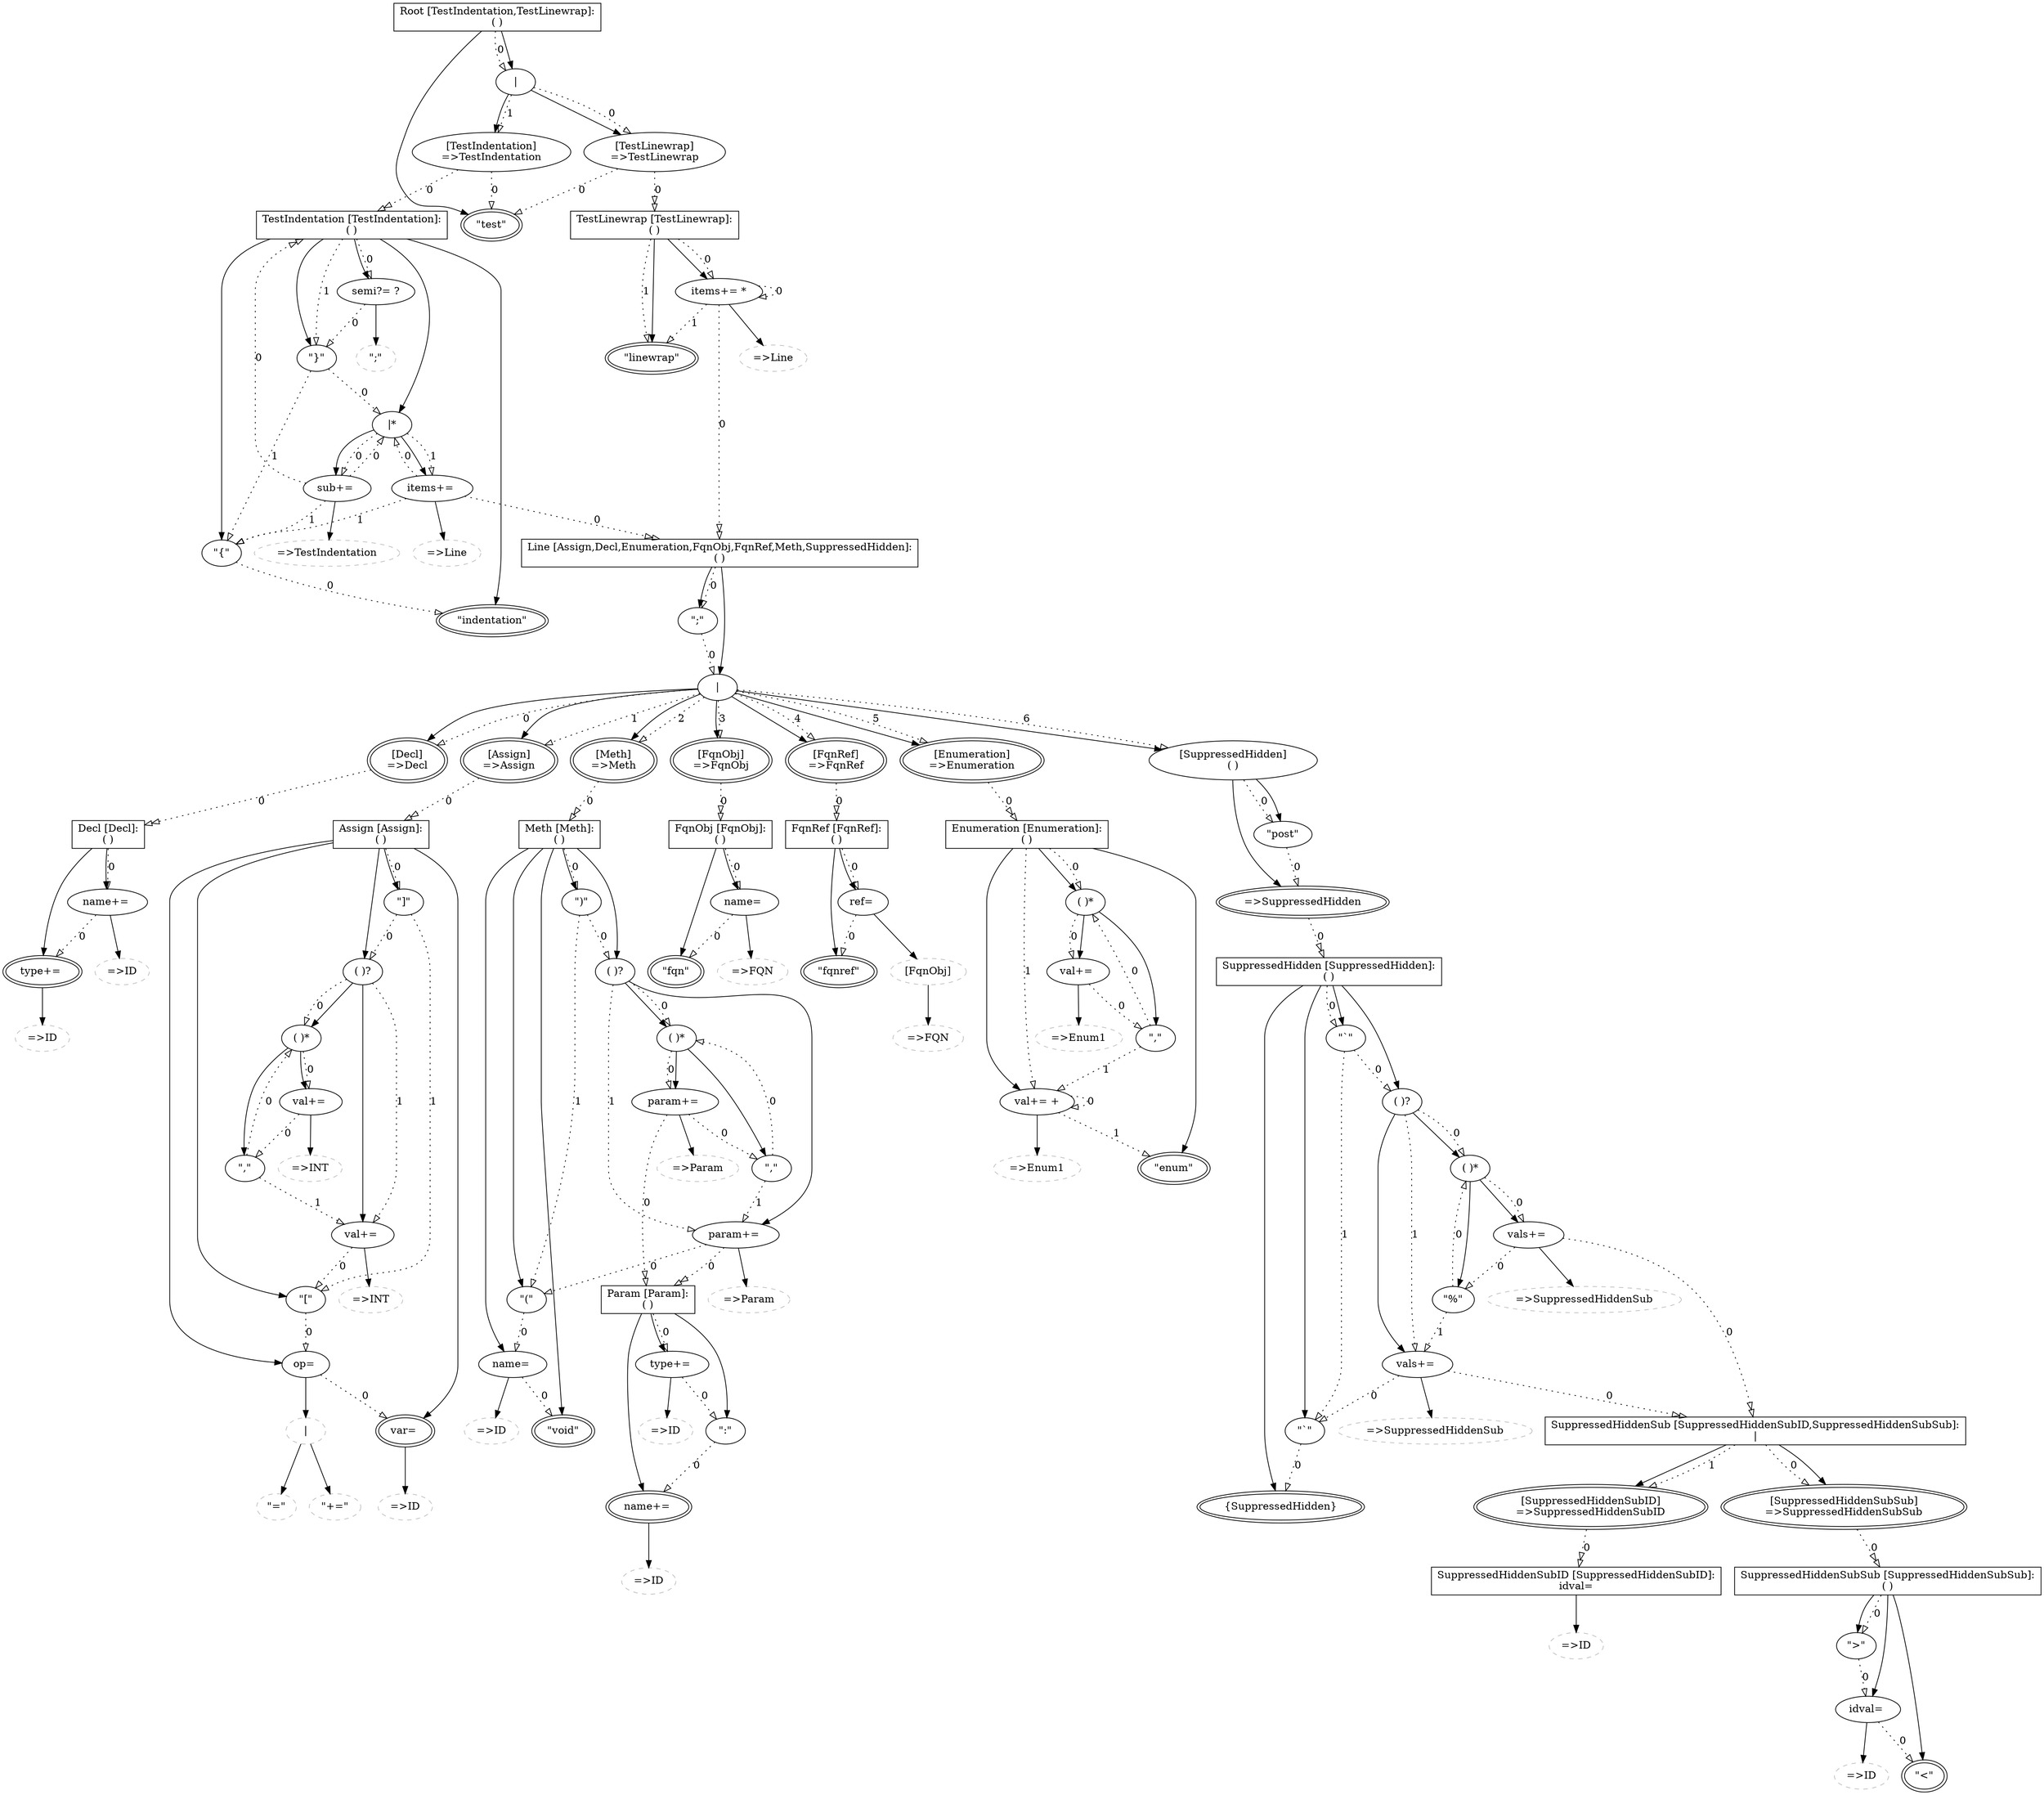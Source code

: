 ## This is a Graphviz .dot file (http://www.graphviz.org/)
## You can use the command 'dot -Tpdf this.dot > out.pdf' to render it.
digraph G {
group15561725 [shape=record,label="Root \[TestIndentation,TestLinewrap\]:\n( )"];
keyword5907204 [label="\"test\"",peripheries=2];
alternatives11592834 [label="\|"];
rulecall6958548 [label="\[TestLinewrap\]\n=\>TestLinewrap"];
rulecall15130355 [label="\[TestIndentation\]\n=\>TestIndentation"];
group13648900 [shape=record,label="Line \[Assign,Decl,Enumeration,FqnObj,FqnRef,Meth,SuppressedHidden\]:\n( )"];
alternatives2189483 [label="\|"];
rulecall6208998 [label="\[Decl\]\n=\>Decl",peripheries=2];
rulecall359964 [label="\[Assign\]\n=\>Assign",peripheries=2];
rulecall10120473 [label="\[Meth\]\n=\>Meth",peripheries=2];
rulecall7381203 [label="\[FqnObj\]\n=\>FqnObj",peripheries=2];
rulecall5159925 [label="\[FqnRef\]\n=\>FqnRef",peripheries=2];
rulecall1434081 [label="\[Enumeration\]\n=\>Enumeration",peripheries=2];
group10531120 [label="\[SuppressedHidden\]\n( )"];
rulecall13691004 [label="=\>SuppressedHidden",peripheries=2];
keyword5195692 [label="\"post\""];
keyword15372874 [label="\";\""];
group15894923 [shape=record,label="Decl \[Decl\]:\n( )"];
assignment2360748 [label="type+= ",peripheries=2];
rulecall15764847 [color=grey,label="=\>ID",style=dashed];
assignment14003549 [label="name+= "];
rulecall6863942 [color=grey,label="=\>ID",style=dashed];
group4914016 [shape=record,label="Assign \[Assign\]:\n( )"];
assignment12426080 [label="var= ",peripheries=2];
rulecall2345828 [color=grey,label="=\>ID",style=dashed];
assignment16657395 [label="op= "];
alternatives16221567 [color=grey,label="\|",style=dashed];
keyword6120241 [color=grey,label="\"=\"",style=dashed];
keyword1782258 [color=grey,label="\"+=\"",style=dashed];
keyword7094891 [label="\"\[\""];
group8163838 [label="( )?"];
assignment5566274 [label="val+= "];
rulecall2627027 [color=grey,label="=\>INT",style=dashed];
group11593290 [label="( )*"];
keyword14631863 [label="\",\""];
assignment14070057 [label="val+= "];
rulecall595810 [color=grey,label="=\>INT",style=dashed];
keyword14572644 [label="\"\]\""];
group2113509 [shape=record,label="Meth \[Meth\]:\n( )"];
keyword4391981 [label="\"void\"",peripheries=2];
assignment13059658 [label="name= "];
rulecall14136729 [color=grey,label="=\>ID",style=dashed];
keyword13852970 [label="\"(\""];
group9452021 [label="( )?"];
assignment13439740 [label="param+= "];
rulecall10064801 [color=grey,label="=\>Param",style=dashed];
group11228227 [label="( )*"];
keyword2697526 [label="\",\""];
assignment5286860 [label="param+= "];
rulecall4131680 [color=grey,label="=\>Param",style=dashed];
keyword251919 [label="\")\""];
group473032 [shape=record,label="Param \[Param\]:\n( )"];
assignment14629467 [label="name+= ",peripheries=2];
rulecall7360432 [color=grey,label="=\>ID",style=dashed];
keyword8370658 [label="\":\""];
assignment8706829 [label="type+= "];
rulecall4810643 [color=grey,label="=\>ID",style=dashed];
group5085706 [shape=record,label="TestLinewrap \[TestLinewrap\]:\n( )"];
keyword12331800 [label="\"linewrap\"",peripheries=2];
assignment11620670 [label="items+= *"];
rulecall5033789 [color=grey,label="=\>Line",style=dashed];
group7097047 [shape=record,label="TestIndentation \[TestIndentation\]:\n( )"];
keyword10856197 [label="\"indentation\"",peripheries=2];
keyword7880770 [label="\"{\""];
alternatives12773841 [label="\|*"];
assignment8700355 [label="sub+= "];
rulecall13434890 [color=grey,label="=\>TestIndentation",style=dashed];
assignment12431679 [label="items+= "];
rulecall12563848 [color=grey,label="=\>Line",style=dashed];
keyword2559423 [label="\"}\""];
assignment16227226 [label="semi?= ?"];
keyword580363 [color=grey,label="\";\"",style=dashed];
group3143077 [shape=record,label="FqnObj \[FqnObj\]:\n( )"];
keyword11028912 [label="\"fqn\"",peripheries=2];
assignment8244065 [label="name= "];
rulecall11764184 [color=grey,label="=\>FQN",style=dashed];
group16074416 [shape=record,label="FqnRef \[FqnRef\]:\n( )"];
keyword15988704 [label="\"fqnref\"",peripheries=2];
assignment1481025 [label="ref= "];
crossreference10983999 [color=grey,label="\[FqnObj\]",style=dashed];
rulecall8429360 [color=grey,label="=\>FQN",style=dashed];
group9201942 [shape=record,label="Enumeration \[Enumeration\]:\n( )"];
keyword4675965 [label="\"enum\"",peripheries=2];
assignment4464178 [label="val+= +"];
rulecall1744828 [color=grey,label="=\>Enum1",style=dashed];
group15544270 [label="( )*"];
keyword14528018 [label="\",\""];
assignment13579049 [label="val+= "];
rulecall2623683 [color=grey,label="=\>Enum1",style=dashed];
group13155965 [shape=record,label="SuppressedHidden \[SuppressedHidden\]:\n( )"];
action5390475 [label="{SuppressedHidden}",peripheries=2];
keyword13242965 [label="\"`\""];
group7967372 [label="( )?"];
assignment8663915 [label="vals+= "];
rulecall4971525 [color=grey,label="=\>SuppressedHiddenSub",style=dashed];
group5890942 [label="( )*"];
keyword6720997 [label="\"%\""];
assignment15581408 [label="vals+= "];
rulecall1164823 [color=grey,label="=\>SuppressedHiddenSub",style=dashed];
keyword14955111 [label="\"`\""];
alternatives4648971 [shape=record,label="SuppressedHiddenSub \[SuppressedHiddenSubID,SuppressedHiddenSubSub\]:\n\|"];
rulecall3768074 [label="\[SuppressedHiddenSubSub\]\n=\>SuppressedHiddenSubSub",peripheries=2];
rulecall12814047 [label="\[SuppressedHiddenSubID\]\n=\>SuppressedHiddenSubID",peripheries=2];
group8037435 [shape=record,label="SuppressedHiddenSubSub \[SuppressedHiddenSubSub\]:\n( )"];
keyword11816434 [label="\"\<\"",peripheries=2];
assignment6909598 [label="idval= "];
rulecall14510107 [color=grey,label="=\>ID",style=dashed];
keyword14543487 [label="\"\>\""];
assignment12349249 [shape=record,label="SuppressedHiddenSubID \[SuppressedHiddenSubID\]:\nidval= ",peripheries=2];
rulecall2893236 [color=grey,label="=\>ID",style=dashed];
group15561725->keyword5907204 [];
rulecall6958548->group5085706 [label=0,style=dotted,arrowhead=onormalonormal];
rulecall6958548->keyword5907204 [arrowtail=odot,label=0,style=dotted,arrowhead=onormal];
alternatives11592834->rulecall6958548 [];
rulecall15130355->group7097047 [label=0,style=dotted,arrowhead=onormalonormal];
rulecall15130355->keyword5907204 [arrowtail=odot,label=0,style=dotted,arrowhead=onormal];
alternatives11592834->rulecall15130355 [];
alternatives11592834->rulecall6958548 [label=0,style=dotted,arrowhead=onormal];
alternatives11592834->rulecall15130355 [label=1,style=dotted,arrowhead=onormal];
group15561725->alternatives11592834 [];
group15561725->alternatives11592834 [label=0,style=dotted,arrowhead=onormal];
rulecall6208998->group15894923 [label=0,style=dotted,arrowhead=onormalonormal];
alternatives2189483->rulecall6208998 [];
rulecall359964->group4914016 [label=0,style=dotted,arrowhead=onormalonormal];
alternatives2189483->rulecall359964 [];
rulecall10120473->group2113509 [label=0,style=dotted,arrowhead=onormalonormal];
alternatives2189483->rulecall10120473 [];
rulecall7381203->group3143077 [label=0,style=dotted,arrowhead=onormalonormal];
alternatives2189483->rulecall7381203 [];
rulecall5159925->group16074416 [label=0,style=dotted,arrowhead=onormalonormal];
alternatives2189483->rulecall5159925 [];
rulecall1434081->group9201942 [label=0,style=dotted,arrowhead=onormalonormal];
alternatives2189483->rulecall1434081 [];
rulecall13691004->group13155965 [label=0,style=dotted,arrowhead=onormalonormal];
group10531120->rulecall13691004 [];
keyword5195692->rulecall13691004 [label=0,style=dotted,arrowhead=onormal];
group10531120->keyword5195692 [];
group10531120->keyword5195692 [label=0,style=dotted,arrowhead=onormal];
alternatives2189483->group10531120 [];
alternatives2189483->rulecall6208998 [label=0,style=dotted,arrowhead=onormal];
alternatives2189483->rulecall359964 [label=1,style=dotted,arrowhead=onormal];
alternatives2189483->rulecall10120473 [label=2,style=dotted,arrowhead=onormal];
alternatives2189483->rulecall7381203 [label=3,style=dotted,arrowhead=onormal];
alternatives2189483->rulecall5159925 [label=4,style=dotted,arrowhead=onormal];
alternatives2189483->rulecall1434081 [label=5,style=dotted,arrowhead=onormal];
alternatives2189483->group10531120 [label=6,style=dotted,arrowhead=onormal];
group13648900->alternatives2189483 [];
keyword15372874->alternatives2189483 [label=0,style=dotted,arrowhead=onormal];
group13648900->keyword15372874 [];
group13648900->keyword15372874 [label=0,style=dotted,arrowhead=onormal];
assignment2360748->rulecall15764847 [];
group15894923->assignment2360748 [];
assignment14003549->rulecall6863942 [];
assignment14003549->assignment2360748 [label=0,style=dotted,arrowhead=onormal];
group15894923->assignment14003549 [];
group15894923->assignment14003549 [label=0,style=dotted,arrowhead=onormal];
assignment12426080->rulecall2345828 [];
group4914016->assignment12426080 [];
alternatives16221567->keyword6120241 [];
alternatives16221567->keyword1782258 [];
assignment16657395->alternatives16221567 [];
assignment16657395->assignment12426080 [label=0,style=dotted,arrowhead=onormal];
group4914016->assignment16657395 [];
keyword7094891->assignment16657395 [label=0,style=dotted,arrowhead=onormal];
group4914016->keyword7094891 [];
assignment5566274->rulecall2627027 [];
assignment5566274->keyword7094891 [label=0,style=dotted,arrowhead=onormal];
group8163838->assignment5566274 [];
keyword14631863->group11593290 [label=0,style=dotted,arrowhead=onormal];
keyword14631863->assignment5566274 [label=1,style=dotted,arrowhead=onormal];
group11593290->keyword14631863 [];
assignment14070057->rulecall595810 [];
assignment14070057->keyword14631863 [label=0,style=dotted,arrowhead=onormal];
group11593290->assignment14070057 [];
group11593290->assignment14070057 [label=0,style=dotted,arrowhead=onormal];
group8163838->group11593290 [];
group8163838->group11593290 [label=0,style=dotted,arrowhead=onormal];
group8163838->assignment5566274 [label=1,style=dotted,arrowhead=onormal];
group4914016->group8163838 [];
keyword14572644->group8163838 [label=0,style=dotted,arrowhead=onormal];
keyword14572644->keyword7094891 [label=1,style=dotted,arrowhead=onormal];
group4914016->keyword14572644 [];
group4914016->keyword14572644 [label=0,style=dotted,arrowhead=onormal];
group2113509->keyword4391981 [];
assignment13059658->rulecall14136729 [];
assignment13059658->keyword4391981 [label=0,style=dotted,arrowhead=onormal];
group2113509->assignment13059658 [];
keyword13852970->assignment13059658 [label=0,style=dotted,arrowhead=onormal];
group2113509->keyword13852970 [];
assignment13439740->rulecall10064801 [];
assignment13439740->group473032 [label=0,style=dotted,arrowhead=onormalonormal];
assignment13439740->keyword13852970 [arrowtail=odot,label=0,style=dotted,arrowhead=onormal];
group9452021->assignment13439740 [];
keyword2697526->group11228227 [label=0,style=dotted,arrowhead=onormal];
keyword2697526->assignment13439740 [label=1,style=dotted,arrowhead=onormal];
group11228227->keyword2697526 [];
assignment5286860->rulecall4131680 [];
assignment5286860->group473032 [label=0,style=dotted,arrowhead=onormalonormal];
assignment5286860->keyword2697526 [arrowtail=odot,label=0,style=dotted,arrowhead=onormal];
group11228227->assignment5286860 [];
group11228227->assignment5286860 [label=0,style=dotted,arrowhead=onormal];
group9452021->group11228227 [];
group9452021->group11228227 [label=0,style=dotted,arrowhead=onormal];
group9452021->assignment13439740 [label=1,style=dotted,arrowhead=onormal];
group2113509->group9452021 [];
keyword251919->group9452021 [label=0,style=dotted,arrowhead=onormal];
keyword251919->keyword13852970 [label=1,style=dotted,arrowhead=onormal];
group2113509->keyword251919 [];
group2113509->keyword251919 [label=0,style=dotted,arrowhead=onormal];
assignment14629467->rulecall7360432 [];
group473032->assignment14629467 [];
keyword8370658->assignment14629467 [label=0,style=dotted,arrowhead=onormal];
group473032->keyword8370658 [];
assignment8706829->rulecall4810643 [];
assignment8706829->keyword8370658 [label=0,style=dotted,arrowhead=onormal];
group473032->assignment8706829 [];
group473032->assignment8706829 [label=0,style=dotted,arrowhead=onormal];
group5085706->keyword12331800 [];
assignment11620670->rulecall5033789 [];
assignment11620670->group13648900 [label=0,style=dotted,arrowhead=onormalonormal];
assignment11620670->assignment11620670 [arrowtail=odot,label=0,style=dotted,arrowhead=onormal];
assignment11620670->keyword12331800 [arrowtail=odot,label=1,style=dotted,arrowhead=onormal];
group5085706->assignment11620670 [];
group5085706->assignment11620670 [label=0,style=dotted,arrowhead=onormal];
group5085706->keyword12331800 [label=1,style=dotted,arrowhead=onormal];
group7097047->keyword10856197 [];
keyword7880770->keyword10856197 [label=0,style=dotted,arrowhead=onormal];
group7097047->keyword7880770 [];
assignment8700355->rulecall13434890 [];
assignment8700355->group7097047 [label=0,style=dotted,arrowhead=onormalonormal];
assignment8700355->alternatives12773841 [arrowtail=odot,label=0,style=dotted,arrowhead=onormal];
assignment8700355->keyword7880770 [arrowtail=odot,label=1,style=dotted,arrowhead=onormal];
alternatives12773841->assignment8700355 [];
assignment12431679->rulecall12563848 [];
assignment12431679->group13648900 [label=0,style=dotted,arrowhead=onormalonormal];
assignment12431679->alternatives12773841 [arrowtail=odot,label=0,style=dotted,arrowhead=onormal];
assignment12431679->keyword7880770 [arrowtail=odot,label=1,style=dotted,arrowhead=onormal];
alternatives12773841->assignment12431679 [];
alternatives12773841->assignment8700355 [label=0,style=dotted,arrowhead=onormal];
alternatives12773841->assignment12431679 [label=1,style=dotted,arrowhead=onormal];
group7097047->alternatives12773841 [];
keyword2559423->alternatives12773841 [label=0,style=dotted,arrowhead=onormal];
keyword2559423->keyword7880770 [label=1,style=dotted,arrowhead=onormal];
group7097047->keyword2559423 [];
assignment16227226->keyword580363 [];
assignment16227226->keyword2559423 [label=0,style=dotted,arrowhead=onormal];
group7097047->assignment16227226 [];
group7097047->assignment16227226 [label=0,style=dotted,arrowhead=onormal];
group7097047->keyword2559423 [label=1,style=dotted,arrowhead=onormal];
group3143077->keyword11028912 [];
assignment8244065->rulecall11764184 [];
assignment8244065->keyword11028912 [label=0,style=dotted,arrowhead=onormal];
group3143077->assignment8244065 [];
group3143077->assignment8244065 [label=0,style=dotted,arrowhead=onormal];
group16074416->keyword15988704 [];
crossreference10983999->rulecall8429360 [];
assignment1481025->crossreference10983999 [];
assignment1481025->keyword15988704 [label=0,style=dotted,arrowhead=onormal];
group16074416->assignment1481025 [];
group16074416->assignment1481025 [label=0,style=dotted,arrowhead=onormal];
group9201942->keyword4675965 [];
assignment4464178->rulecall1744828 [];
assignment4464178->assignment4464178 [label=0,style=dotted,arrowhead=onormal];
assignment4464178->keyword4675965 [label=1,style=dotted,arrowhead=onormal];
group9201942->assignment4464178 [];
keyword14528018->group15544270 [label=0,style=dotted,arrowhead=onormal];
keyword14528018->assignment4464178 [label=1,style=dotted,arrowhead=onormal];
group15544270->keyword14528018 [];
assignment13579049->rulecall2623683 [];
assignment13579049->keyword14528018 [label=0,style=dotted,arrowhead=onormal];
group15544270->assignment13579049 [];
group15544270->assignment13579049 [label=0,style=dotted,arrowhead=onormal];
group9201942->group15544270 [];
group9201942->group15544270 [label=0,style=dotted,arrowhead=onormal];
group9201942->assignment4464178 [label=1,style=dotted,arrowhead=onormal];
group13155965->action5390475 [];
keyword13242965->action5390475 [label=0,style=dotted,arrowhead=onormal];
group13155965->keyword13242965 [];
assignment8663915->rulecall4971525 [];
assignment8663915->alternatives4648971 [label=0,style=dotted,arrowhead=onormalonormal];
assignment8663915->keyword13242965 [arrowtail=odot,label=0,style=dotted,arrowhead=onormal];
group7967372->assignment8663915 [];
keyword6720997->group5890942 [label=0,style=dotted,arrowhead=onormal];
keyword6720997->assignment8663915 [label=1,style=dotted,arrowhead=onormal];
group5890942->keyword6720997 [];
assignment15581408->rulecall1164823 [];
assignment15581408->alternatives4648971 [label=0,style=dotted,arrowhead=onormalonormal];
assignment15581408->keyword6720997 [arrowtail=odot,label=0,style=dotted,arrowhead=onormal];
group5890942->assignment15581408 [];
group5890942->assignment15581408 [label=0,style=dotted,arrowhead=onormal];
group7967372->group5890942 [];
group7967372->group5890942 [label=0,style=dotted,arrowhead=onormal];
group7967372->assignment8663915 [label=1,style=dotted,arrowhead=onormal];
group13155965->group7967372 [];
keyword14955111->group7967372 [label=0,style=dotted,arrowhead=onormal];
keyword14955111->keyword13242965 [label=1,style=dotted,arrowhead=onormal];
group13155965->keyword14955111 [];
group13155965->keyword14955111 [label=0,style=dotted,arrowhead=onormal];
rulecall3768074->group8037435 [label=0,style=dotted,arrowhead=onormalonormal];
alternatives4648971->rulecall3768074 [];
rulecall12814047->assignment12349249 [label=0,style=dotted,arrowhead=onormalonormal];
alternatives4648971->rulecall12814047 [];
alternatives4648971->rulecall3768074 [label=0,style=dotted,arrowhead=onormal];
alternatives4648971->rulecall12814047 [label=1,style=dotted,arrowhead=onormal];
group8037435->keyword11816434 [];
assignment6909598->rulecall14510107 [];
assignment6909598->keyword11816434 [label=0,style=dotted,arrowhead=onormal];
group8037435->assignment6909598 [];
keyword14543487->assignment6909598 [label=0,style=dotted,arrowhead=onormal];
group8037435->keyword14543487 [];
group8037435->keyword14543487 [label=0,style=dotted,arrowhead=onormal];
assignment12349249->rulecall2893236 [];
}

